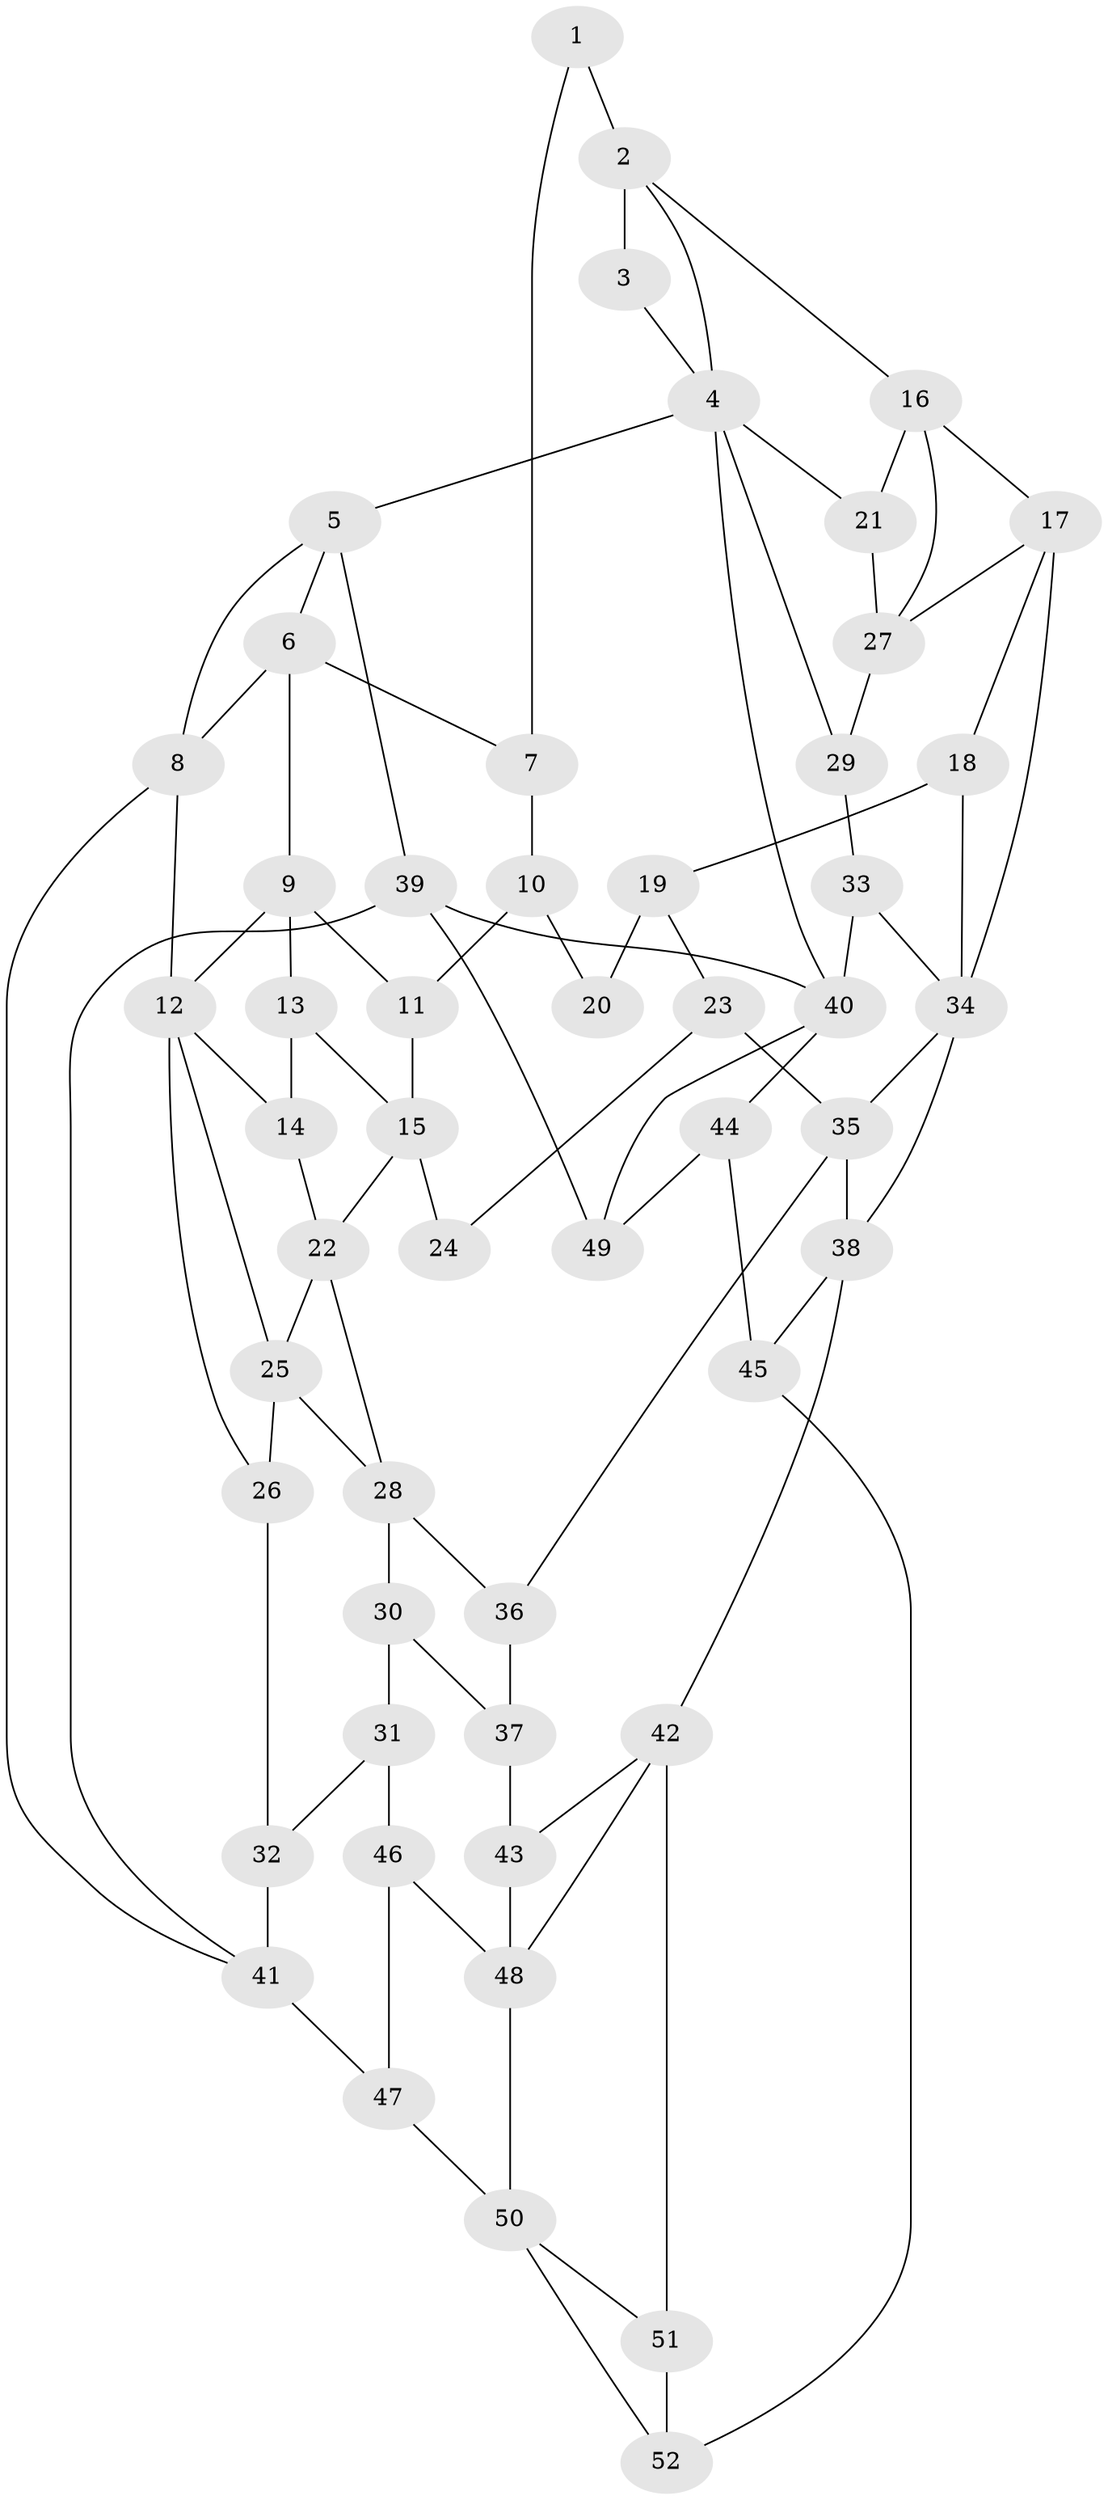 // original degree distribution, {3: 0.03125, 4: 0.2109375, 5: 0.53125, 6: 0.2265625}
// Generated by graph-tools (version 1.1) at 2025/54/03/04/25 22:54:25]
// undirected, 52 vertices, 90 edges
graph export_dot {
  node [color=gray90,style=filled];
  1;
  2;
  3;
  4;
  5;
  6;
  7;
  8;
  9;
  10;
  11;
  12;
  13;
  14;
  15;
  16;
  17;
  18;
  19;
  20;
  21;
  22;
  23;
  24;
  25;
  26;
  27;
  28;
  29;
  30;
  31;
  32;
  33;
  34;
  35;
  36;
  37;
  38;
  39;
  40;
  41;
  42;
  43;
  44;
  45;
  46;
  47;
  48;
  49;
  50;
  51;
  52;
  1 -- 2 [weight=2.0];
  1 -- 7 [weight=2.0];
  2 -- 3 [weight=2.0];
  2 -- 4 [weight=1.0];
  2 -- 16 [weight=1.0];
  3 -- 4 [weight=1.0];
  4 -- 5 [weight=1.0];
  4 -- 21 [weight=1.0];
  4 -- 29 [weight=1.0];
  4 -- 40 [weight=1.0];
  5 -- 6 [weight=1.0];
  5 -- 8 [weight=1.0];
  5 -- 39 [weight=1.0];
  6 -- 7 [weight=1.0];
  6 -- 8 [weight=1.0];
  6 -- 9 [weight=2.0];
  7 -- 10 [weight=1.0];
  8 -- 12 [weight=1.0];
  8 -- 41 [weight=1.0];
  9 -- 11 [weight=2.0];
  9 -- 12 [weight=1.0];
  9 -- 13 [weight=1.0];
  10 -- 11 [weight=1.0];
  10 -- 20 [weight=1.0];
  11 -- 15 [weight=1.0];
  12 -- 14 [weight=2.0];
  12 -- 25 [weight=1.0];
  12 -- 26 [weight=1.0];
  13 -- 14 [weight=1.0];
  13 -- 15 [weight=1.0];
  14 -- 22 [weight=1.0];
  15 -- 22 [weight=2.0];
  15 -- 24 [weight=2.0];
  16 -- 17 [weight=1.0];
  16 -- 21 [weight=1.0];
  16 -- 27 [weight=1.0];
  17 -- 18 [weight=1.0];
  17 -- 27 [weight=1.0];
  17 -- 34 [weight=1.0];
  18 -- 19 [weight=1.0];
  18 -- 34 [weight=1.0];
  19 -- 20 [weight=2.0];
  19 -- 23 [weight=1.0];
  21 -- 27 [weight=1.0];
  22 -- 25 [weight=1.0];
  22 -- 28 [weight=1.0];
  23 -- 24 [weight=1.0];
  23 -- 35 [weight=1.0];
  25 -- 26 [weight=1.0];
  25 -- 28 [weight=1.0];
  26 -- 32 [weight=2.0];
  27 -- 29 [weight=1.0];
  28 -- 30 [weight=1.0];
  28 -- 36 [weight=1.0];
  29 -- 33 [weight=1.0];
  30 -- 31 [weight=2.0];
  30 -- 37 [weight=2.0];
  31 -- 32 [weight=1.0];
  31 -- 46 [weight=2.0];
  32 -- 41 [weight=1.0];
  33 -- 34 [weight=2.0];
  33 -- 40 [weight=1.0];
  34 -- 35 [weight=1.0];
  34 -- 38 [weight=1.0];
  35 -- 36 [weight=1.0];
  35 -- 38 [weight=1.0];
  36 -- 37 [weight=2.0];
  37 -- 43 [weight=2.0];
  38 -- 42 [weight=2.0];
  38 -- 45 [weight=1.0];
  39 -- 40 [weight=1.0];
  39 -- 41 [weight=1.0];
  39 -- 49 [weight=1.0];
  40 -- 44 [weight=1.0];
  40 -- 49 [weight=2.0];
  41 -- 47 [weight=2.0];
  42 -- 43 [weight=1.0];
  42 -- 48 [weight=1.0];
  42 -- 51 [weight=2.0];
  43 -- 48 [weight=1.0];
  44 -- 45 [weight=2.0];
  44 -- 49 [weight=3.0];
  45 -- 52 [weight=1.0];
  46 -- 47 [weight=2.0];
  46 -- 48 [weight=1.0];
  47 -- 50 [weight=2.0];
  48 -- 50 [weight=1.0];
  50 -- 51 [weight=1.0];
  50 -- 52 [weight=1.0];
  51 -- 52 [weight=1.0];
}
